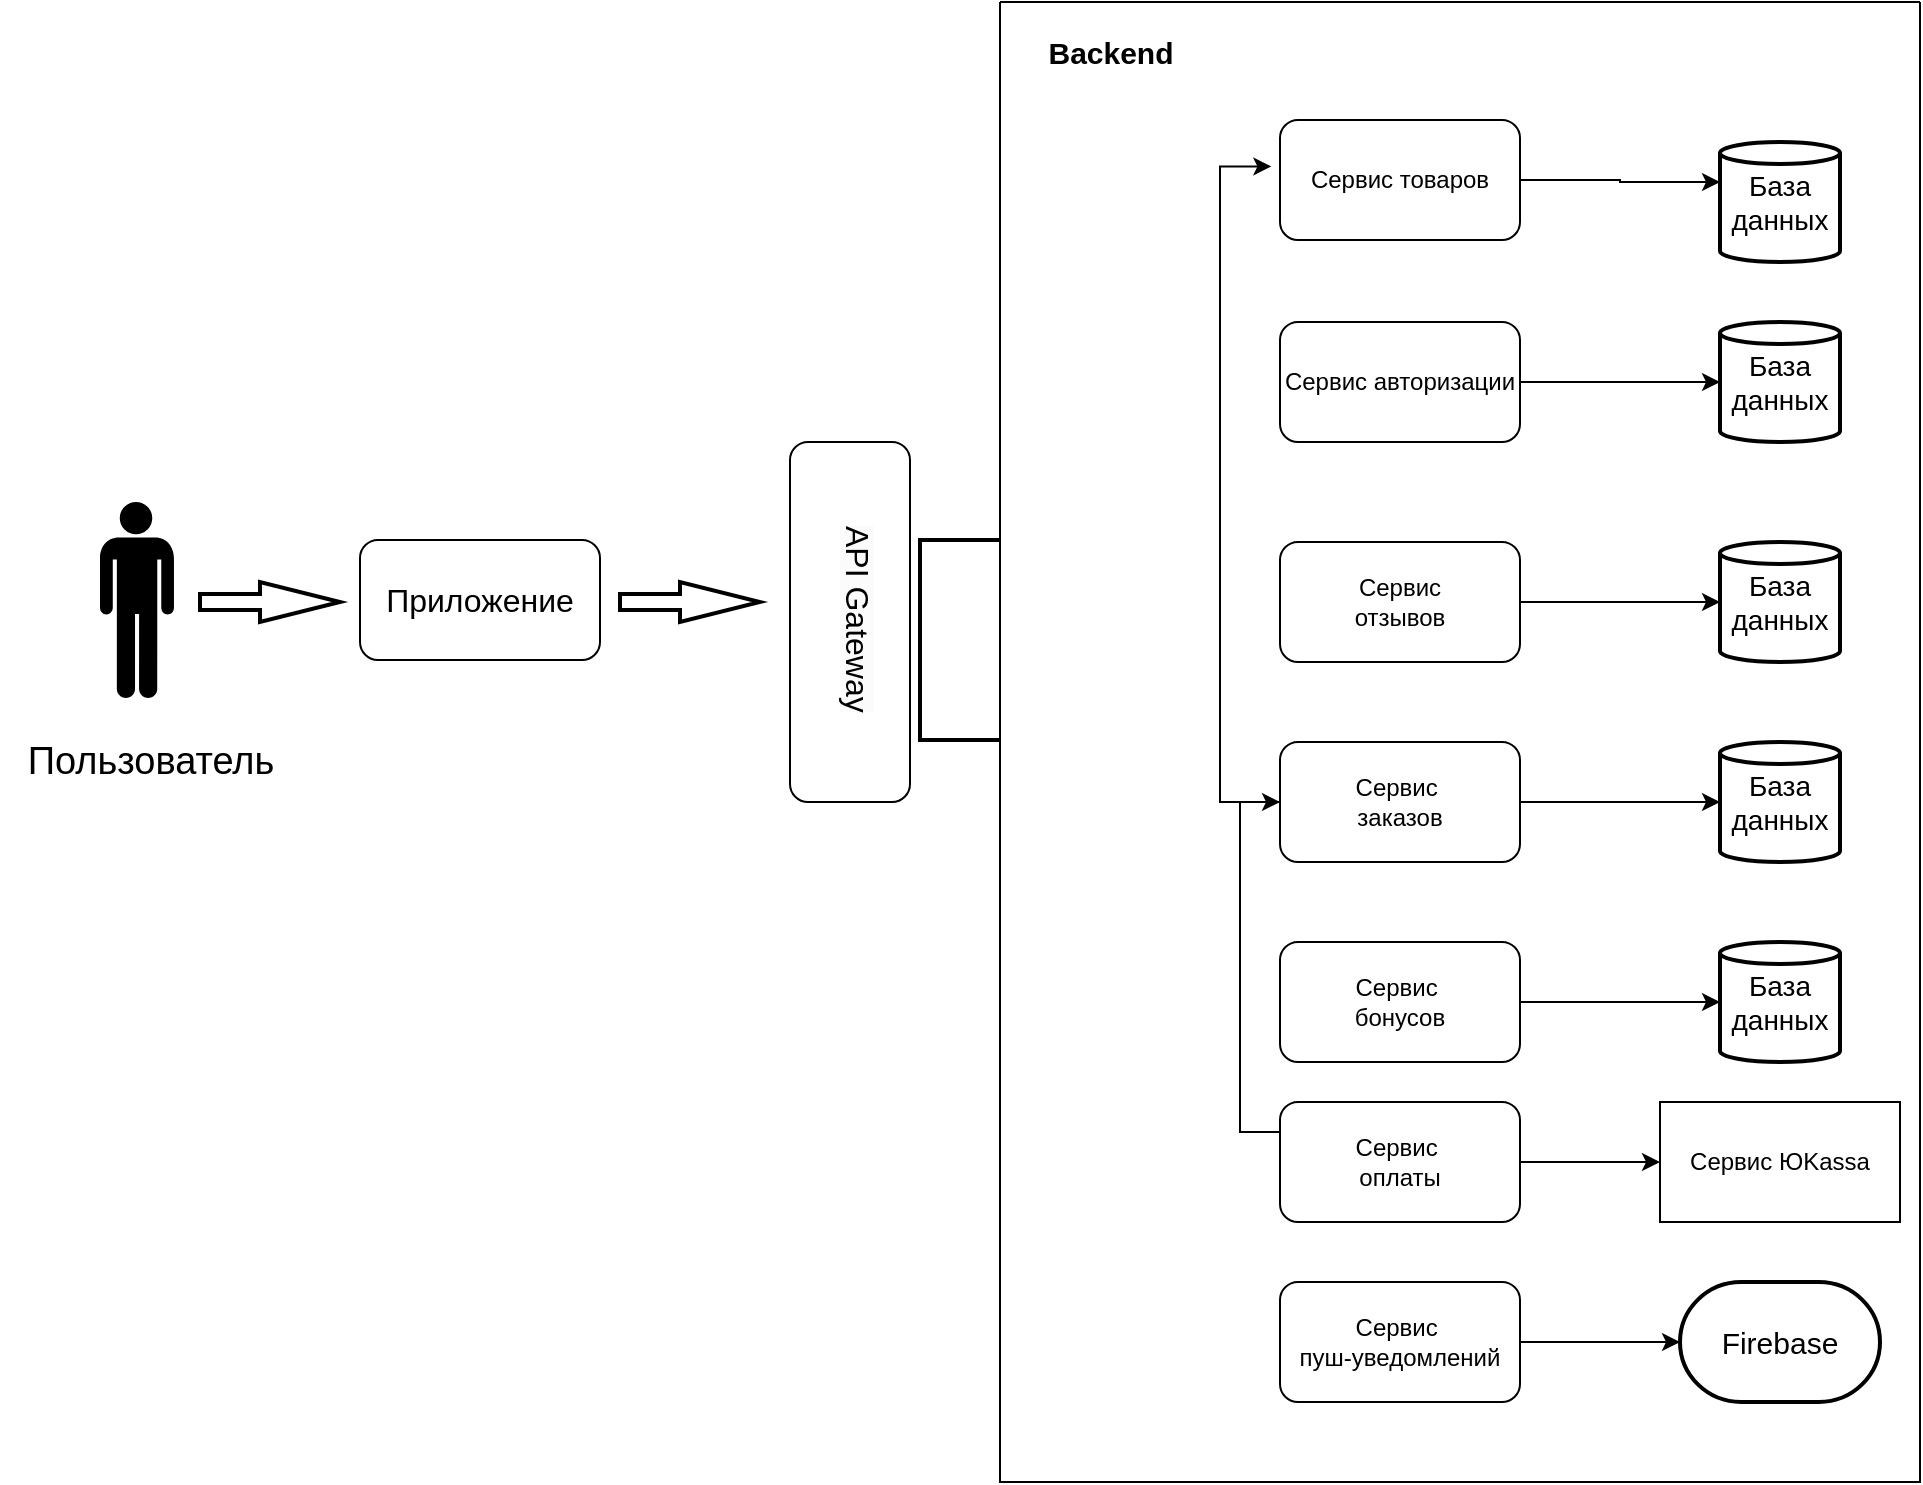 <mxfile version="24.3.1" type="onedrive">
  <diagram name="Page-1" id="9f46799a-70d6-7492-0946-bef42562c5a5">
    <mxGraphModel dx="2407" dy="1712" grid="1" gridSize="10" guides="1" tooltips="1" connect="1" arrows="1" fold="1" page="1" pageScale="1" pageWidth="1100" pageHeight="850" background="none" math="0" shadow="0">
      <root>
        <mxCell id="0" />
        <mxCell id="1" parent="0" />
        <mxCell id="u4SWkh4etZidu4dp4imT-1" value="" style="shape=mxgraph.signs.people.man_1;html=1;pointerEvents=1;fillColor=#000000;strokeColor=none;verticalLabelPosition=bottom;verticalAlign=top;align=center;" parent="1" vertex="1">
          <mxGeometry x="-940" y="150" width="37" height="98" as="geometry" />
        </mxCell>
        <mxCell id="u4SWkh4etZidu4dp4imT-3" value="&lt;font style=&quot;font-size: 19px;&quot;&gt;Пользователь&lt;/font&gt;" style="text;html=1;align=center;verticalAlign=middle;resizable=0;points=[];autosize=1;strokeColor=none;fillColor=none;" parent="1" vertex="1">
          <mxGeometry x="-990" y="260" width="150" height="40" as="geometry" />
        </mxCell>
        <mxCell id="u4SWkh4etZidu4dp4imT-5" value="" style="verticalLabelPosition=bottom;verticalAlign=top;html=1;strokeWidth=2;shape=mxgraph.arrows2.arrow;dy=0.6;dx=40;notch=0;" parent="1" vertex="1">
          <mxGeometry x="-890" y="190" width="70" height="20" as="geometry" />
        </mxCell>
        <mxCell id="u4SWkh4etZidu4dp4imT-6" value="&lt;font style=&quot;font-size: 16px;&quot;&gt;Приложение&lt;/font&gt;" style="rounded=1;whiteSpace=wrap;html=1;" parent="1" vertex="1">
          <mxGeometry x="-810" y="169" width="120" height="60" as="geometry" />
        </mxCell>
        <mxCell id="u4SWkh4etZidu4dp4imT-7" value="" style="verticalLabelPosition=bottom;verticalAlign=top;html=1;strokeWidth=2;shape=mxgraph.arrows2.arrow;dy=0.6;dx=40;notch=0;" parent="1" vertex="1">
          <mxGeometry x="-680" y="190" width="70" height="20" as="geometry" />
        </mxCell>
        <mxCell id="u4SWkh4etZidu4dp4imT-8" value="" style="rounded=1;whiteSpace=wrap;html=1;rotation=90;" parent="1" vertex="1">
          <mxGeometry x="-655" y="180" width="180" height="60" as="geometry" />
        </mxCell>
        <mxCell id="u4SWkh4etZidu4dp4imT-9" value="&lt;span style=&quot;color: rgb(0, 0, 0); font-family: Helvetica; font-size: 16px; font-style: normal; font-variant-ligatures: normal; font-variant-caps: normal; font-weight: 400; letter-spacing: normal; orphans: 2; text-align: center; text-indent: 0px; text-transform: none; widows: 2; word-spacing: 0px; -webkit-text-stroke-width: 0px; white-space: normal; background-color: rgb(251, 251, 251); text-decoration-thickness: initial; text-decoration-style: initial; text-decoration-color: initial; display: inline !important; float: none;&quot;&gt;API Gateway&lt;/span&gt;" style="text;whiteSpace=wrap;html=1;rotation=90;" parent="1" vertex="1">
          <mxGeometry x="-630" y="205" width="130" height="40" as="geometry" />
        </mxCell>
        <mxCell id="u4SWkh4etZidu4dp4imT-10" value="" style="swimlane;startSize=0;" parent="1" vertex="1">
          <mxGeometry x="-490" y="-100" width="460" height="740" as="geometry" />
        </mxCell>
        <mxCell id="u4SWkh4etZidu4dp4imT-13" value="&lt;b&gt;&lt;font style=&quot;font-size: 15px;&quot;&gt;Backend&lt;/font&gt;&lt;/b&gt;" style="text;html=1;align=center;verticalAlign=middle;resizable=0;points=[];autosize=1;strokeColor=none;fillColor=none;" parent="u4SWkh4etZidu4dp4imT-10" vertex="1">
          <mxGeometry x="10" y="10" width="90" height="30" as="geometry" />
        </mxCell>
        <mxCell id="u4SWkh4etZidu4dp4imT-47" style="edgeStyle=orthogonalEdgeStyle;rounded=0;orthogonalLoop=1;jettySize=auto;html=1;" parent="u4SWkh4etZidu4dp4imT-10" source="u4SWkh4etZidu4dp4imT-14" target="u4SWkh4etZidu4dp4imT-18" edge="1">
          <mxGeometry relative="1" as="geometry">
            <Array as="points">
              <mxPoint x="310" y="89" />
              <mxPoint x="310" y="90" />
            </Array>
          </mxGeometry>
        </mxCell>
        <mxCell id="u4SWkh4etZidu4dp4imT-14" value="Сервис товаров" style="rounded=1;whiteSpace=wrap;html=1;" parent="u4SWkh4etZidu4dp4imT-10" vertex="1">
          <mxGeometry x="140" y="59" width="120" height="60" as="geometry" />
        </mxCell>
        <mxCell id="u4SWkh4etZidu4dp4imT-46" value="" style="edgeStyle=orthogonalEdgeStyle;rounded=0;orthogonalLoop=1;jettySize=auto;html=1;" parent="u4SWkh4etZidu4dp4imT-10" source="u4SWkh4etZidu4dp4imT-15" target="u4SWkh4etZidu4dp4imT-22" edge="1">
          <mxGeometry relative="1" as="geometry" />
        </mxCell>
        <mxCell id="u4SWkh4etZidu4dp4imT-15" value="Сервис авторизации" style="rounded=1;whiteSpace=wrap;html=1;" parent="u4SWkh4etZidu4dp4imT-10" vertex="1">
          <mxGeometry x="140" y="160" width="120" height="60" as="geometry" />
        </mxCell>
        <mxCell id="u4SWkh4etZidu4dp4imT-16" value="Сервис&lt;div&gt;отзывов&lt;/div&gt;" style="rounded=1;whiteSpace=wrap;html=1;" parent="u4SWkh4etZidu4dp4imT-10" vertex="1">
          <mxGeometry x="140" y="270" width="120" height="60" as="geometry" />
        </mxCell>
        <mxCell id="u4SWkh4etZidu4dp4imT-38" style="edgeStyle=orthogonalEdgeStyle;rounded=0;orthogonalLoop=1;jettySize=auto;html=1;entryX=0;entryY=0.5;entryDx=0;entryDy=0;" parent="u4SWkh4etZidu4dp4imT-10" target="u4SWkh4etZidu4dp4imT-17" edge="1">
          <mxGeometry relative="1" as="geometry">
            <mxPoint x="160.053" y="565.0" as="sourcePoint" />
            <mxPoint x="70" y="330.0" as="targetPoint" />
            <Array as="points">
              <mxPoint x="120" y="565" />
              <mxPoint x="120" y="400" />
            </Array>
          </mxGeometry>
        </mxCell>
        <mxCell id="u4SWkh4etZidu4dp4imT-17" value="Сервис&amp;nbsp;&lt;div&gt;заказов&lt;/div&gt;" style="rounded=1;whiteSpace=wrap;html=1;" parent="u4SWkh4etZidu4dp4imT-10" vertex="1">
          <mxGeometry x="140" y="370" width="120" height="60" as="geometry" />
        </mxCell>
        <mxCell id="u4SWkh4etZidu4dp4imT-18" value="&lt;font style=&quot;font-size: 14px;&quot;&gt;База данных&lt;/font&gt;" style="strokeWidth=2;html=1;shape=mxgraph.flowchart.direct_data;whiteSpace=wrap;direction=north;" parent="u4SWkh4etZidu4dp4imT-10" vertex="1">
          <mxGeometry x="360" y="70" width="60" height="60" as="geometry" />
        </mxCell>
        <mxCell id="u4SWkh4etZidu4dp4imT-24" value="&lt;font style=&quot;font-size: 14px;&quot;&gt;База данных&lt;/font&gt;" style="strokeWidth=2;html=1;shape=mxgraph.flowchart.direct_data;whiteSpace=wrap;direction=north;" parent="u4SWkh4etZidu4dp4imT-10" vertex="1">
          <mxGeometry x="360" y="370" width="60" height="60" as="geometry" />
        </mxCell>
        <mxCell id="u4SWkh4etZidu4dp4imT-23" value="&lt;font style=&quot;font-size: 14px;&quot;&gt;База данных&lt;/font&gt;" style="strokeWidth=2;html=1;shape=mxgraph.flowchart.direct_data;whiteSpace=wrap;direction=north;" parent="u4SWkh4etZidu4dp4imT-10" vertex="1">
          <mxGeometry x="360" y="270" width="60" height="60" as="geometry" />
        </mxCell>
        <mxCell id="u4SWkh4etZidu4dp4imT-22" value="&lt;font style=&quot;font-size: 14px;&quot;&gt;База данных&lt;/font&gt;" style="strokeWidth=2;html=1;shape=mxgraph.flowchart.direct_data;whiteSpace=wrap;direction=north;" parent="u4SWkh4etZidu4dp4imT-10" vertex="1">
          <mxGeometry x="360" y="160" width="60" height="60" as="geometry" />
        </mxCell>
        <mxCell id="u4SWkh4etZidu4dp4imT-27" value="Сервис&amp;nbsp;&lt;div&gt;бонусов&lt;/div&gt;" style="rounded=1;whiteSpace=wrap;html=1;" parent="u4SWkh4etZidu4dp4imT-10" vertex="1">
          <mxGeometry x="140" y="470" width="120" height="60" as="geometry" />
        </mxCell>
        <mxCell id="u4SWkh4etZidu4dp4imT-50" style="edgeStyle=orthogonalEdgeStyle;rounded=0;orthogonalLoop=1;jettySize=auto;html=1;entryX=0;entryY=0.5;entryDx=0;entryDy=0;" parent="u4SWkh4etZidu4dp4imT-10" source="u4SWkh4etZidu4dp4imT-28" target="u4SWkh4etZidu4dp4imT-49" edge="1">
          <mxGeometry relative="1" as="geometry" />
        </mxCell>
        <mxCell id="u4SWkh4etZidu4dp4imT-28" value="Сервис&amp;nbsp;&lt;div&gt;оплаты&lt;/div&gt;" style="rounded=1;whiteSpace=wrap;html=1;" parent="u4SWkh4etZidu4dp4imT-10" vertex="1">
          <mxGeometry x="140" y="550" width="120" height="60" as="geometry" />
        </mxCell>
        <mxCell id="u4SWkh4etZidu4dp4imT-42" style="edgeStyle=orthogonalEdgeStyle;rounded=0;orthogonalLoop=1;jettySize=auto;html=1;" parent="u4SWkh4etZidu4dp4imT-10" source="u4SWkh4etZidu4dp4imT-29" target="u4SWkh4etZidu4dp4imT-41" edge="1">
          <mxGeometry relative="1" as="geometry" />
        </mxCell>
        <mxCell id="u4SWkh4etZidu4dp4imT-29" value="Сервис&amp;nbsp;&lt;div&gt;пуш-уведомлений&lt;/div&gt;" style="rounded=1;whiteSpace=wrap;html=1;" parent="u4SWkh4etZidu4dp4imT-10" vertex="1">
          <mxGeometry x="140" y="640" width="120" height="60" as="geometry" />
        </mxCell>
        <mxCell id="u4SWkh4etZidu4dp4imT-30" value="&lt;font style=&quot;font-size: 14px;&quot;&gt;База данных&lt;/font&gt;" style="strokeWidth=2;html=1;shape=mxgraph.flowchart.direct_data;whiteSpace=wrap;direction=north;" parent="u4SWkh4etZidu4dp4imT-10" vertex="1">
          <mxGeometry x="360" y="470" width="60" height="60" as="geometry" />
        </mxCell>
        <mxCell id="u4SWkh4etZidu4dp4imT-36" style="edgeStyle=orthogonalEdgeStyle;rounded=0;orthogonalLoop=1;jettySize=auto;html=1;entryX=-0.036;entryY=0.387;entryDx=0;entryDy=0;entryPerimeter=0;" parent="u4SWkh4etZidu4dp4imT-10" source="u4SWkh4etZidu4dp4imT-17" target="u4SWkh4etZidu4dp4imT-14" edge="1">
          <mxGeometry relative="1" as="geometry">
            <Array as="points">
              <mxPoint x="110" y="400" />
              <mxPoint x="110" y="82" />
            </Array>
          </mxGeometry>
        </mxCell>
        <mxCell id="u4SWkh4etZidu4dp4imT-41" value="&lt;font style=&quot;font-size: 15px;&quot;&gt;Firebase&lt;/font&gt;" style="strokeWidth=2;html=1;shape=mxgraph.flowchart.terminator;whiteSpace=wrap;" parent="u4SWkh4etZidu4dp4imT-10" vertex="1">
          <mxGeometry x="340" y="640" width="100" height="60" as="geometry" />
        </mxCell>
        <mxCell id="u4SWkh4etZidu4dp4imT-43" style="edgeStyle=orthogonalEdgeStyle;rounded=0;orthogonalLoop=1;jettySize=auto;html=1;entryX=0.5;entryY=0;entryDx=0;entryDy=0;entryPerimeter=0;" parent="u4SWkh4etZidu4dp4imT-10" source="u4SWkh4etZidu4dp4imT-27" target="u4SWkh4etZidu4dp4imT-30" edge="1">
          <mxGeometry relative="1" as="geometry" />
        </mxCell>
        <mxCell id="u4SWkh4etZidu4dp4imT-44" style="edgeStyle=orthogonalEdgeStyle;rounded=0;orthogonalLoop=1;jettySize=auto;html=1;entryX=0.5;entryY=0;entryDx=0;entryDy=0;entryPerimeter=0;" parent="u4SWkh4etZidu4dp4imT-10" source="u4SWkh4etZidu4dp4imT-17" target="u4SWkh4etZidu4dp4imT-24" edge="1">
          <mxGeometry relative="1" as="geometry" />
        </mxCell>
        <mxCell id="u4SWkh4etZidu4dp4imT-45" style="edgeStyle=orthogonalEdgeStyle;rounded=0;orthogonalLoop=1;jettySize=auto;html=1;entryX=0.5;entryY=0;entryDx=0;entryDy=0;entryPerimeter=0;" parent="u4SWkh4etZidu4dp4imT-10" source="u4SWkh4etZidu4dp4imT-16" target="u4SWkh4etZidu4dp4imT-23" edge="1">
          <mxGeometry relative="1" as="geometry" />
        </mxCell>
        <mxCell id="u4SWkh4etZidu4dp4imT-49" value="Сервис ЮKassa" style="whiteSpace=wrap;html=1;" parent="u4SWkh4etZidu4dp4imT-10" vertex="1">
          <mxGeometry x="330" y="550" width="120" height="60" as="geometry" />
        </mxCell>
        <mxCell id="u4SWkh4etZidu4dp4imT-25" value="" style="strokeWidth=2;html=1;shape=mxgraph.flowchart.annotation_1;align=left;pointerEvents=1;" parent="1" vertex="1">
          <mxGeometry x="-530" y="169" width="40" height="100" as="geometry" />
        </mxCell>
      </root>
    </mxGraphModel>
  </diagram>
</mxfile>
